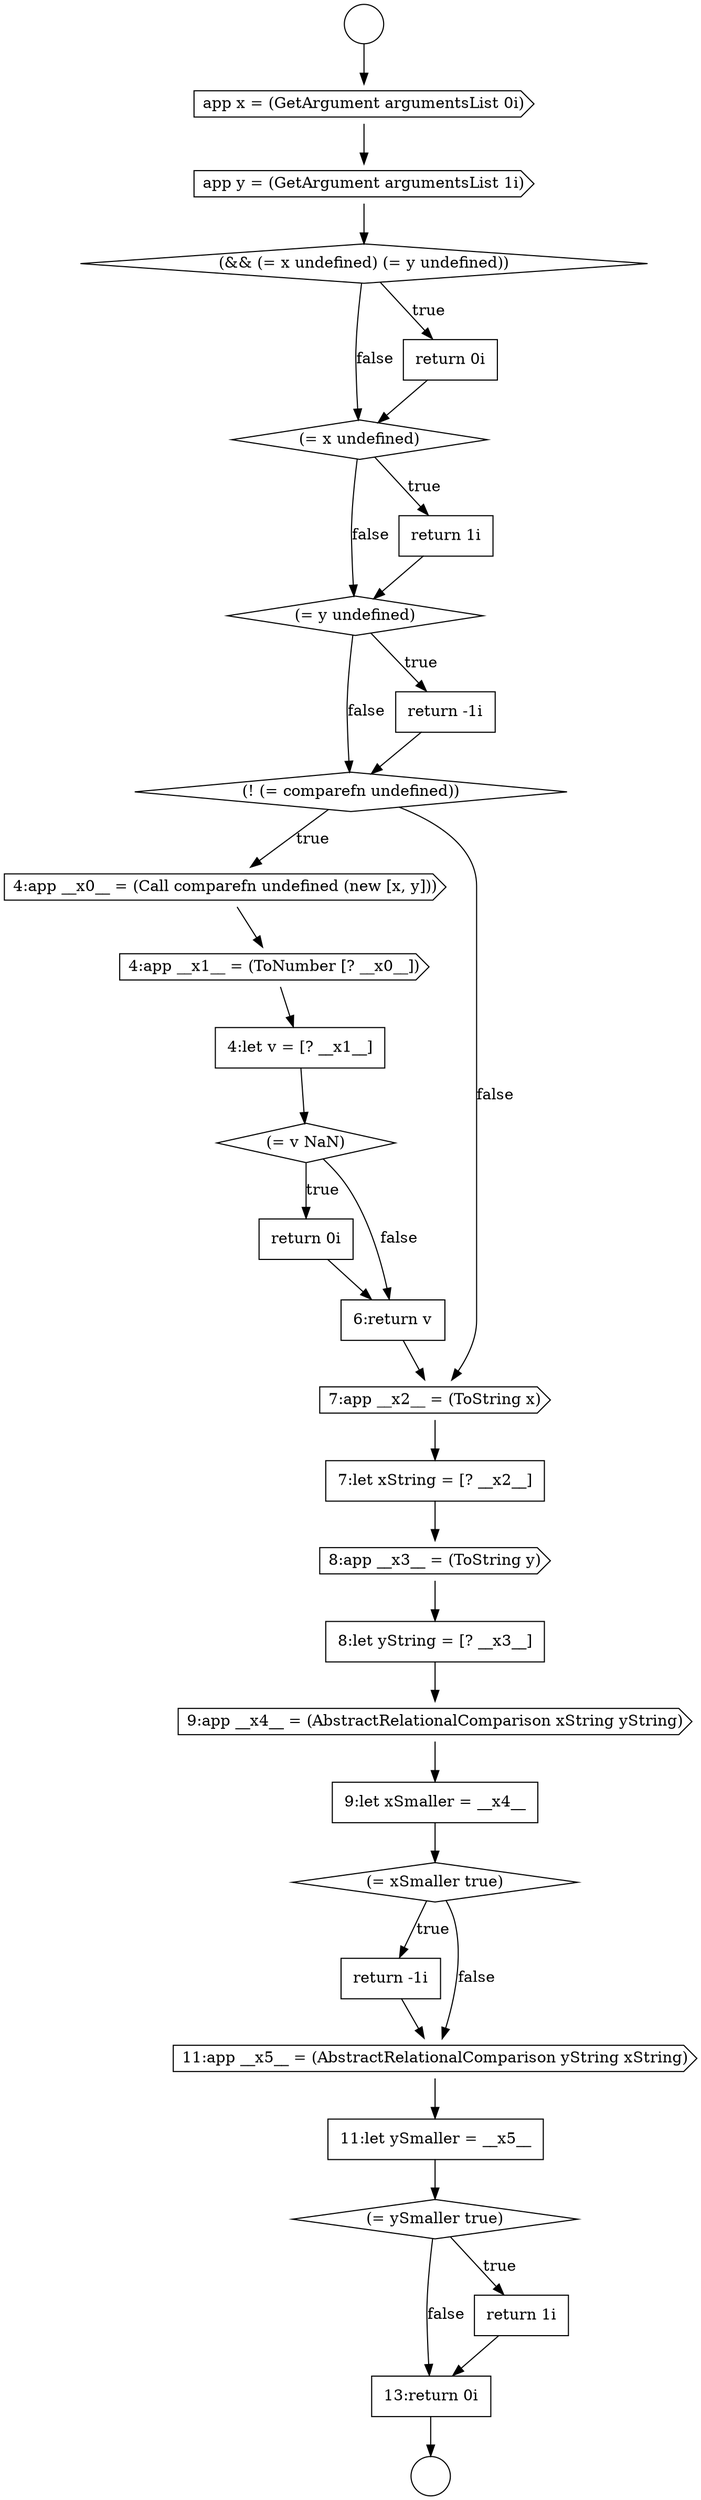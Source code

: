 digraph {
  node14084 [shape=cds, label=<<font color="black">8:app __x3__ = (ToString y)</font>> color="black" fillcolor="white" style=filled]
  node14089 [shape=none, margin=0, label=<<font color="black">
    <table border="0" cellborder="1" cellspacing="0" cellpadding="10">
      <tr><td align="left">return -1i</td></tr>
    </table>
  </font>> color="black" fillcolor="white" style=filled]
  node14088 [shape=diamond, label=<<font color="black">(= xSmaller true)</font>> color="black" fillcolor="white" style=filled]
  node14066 [shape=circle label=" " color="black" fillcolor="white" style=filled]
  node14071 [shape=diamond, label=<<font color="black">(= x undefined)</font>> color="black" fillcolor="white" style=filled]
  node14075 [shape=diamond, label=<<font color="black">(! (= comparefn undefined))</font>> color="black" fillcolor="white" style=filled]
  node14067 [shape=cds, label=<<font color="black">app x = (GetArgument argumentsList 0i)</font>> color="black" fillcolor="white" style=filled]
  node14080 [shape=none, margin=0, label=<<font color="black">
    <table border="0" cellborder="1" cellspacing="0" cellpadding="10">
      <tr><td align="left">return 0i</td></tr>
    </table>
  </font>> color="black" fillcolor="white" style=filled]
  node14068 [shape=cds, label=<<font color="black">app y = (GetArgument argumentsList 1i)</font>> color="black" fillcolor="white" style=filled]
  node14091 [shape=none, margin=0, label=<<font color="black">
    <table border="0" cellborder="1" cellspacing="0" cellpadding="10">
      <tr><td align="left">11:let ySmaller = __x5__</td></tr>
    </table>
  </font>> color="black" fillcolor="white" style=filled]
  node14073 [shape=diamond, label=<<font color="black">(= y undefined)</font>> color="black" fillcolor="white" style=filled]
  node14094 [shape=none, margin=0, label=<<font color="black">
    <table border="0" cellborder="1" cellspacing="0" cellpadding="10">
      <tr><td align="left">13:return 0i</td></tr>
    </table>
  </font>> color="black" fillcolor="white" style=filled]
  node14078 [shape=none, margin=0, label=<<font color="black">
    <table border="0" cellborder="1" cellspacing="0" cellpadding="10">
      <tr><td align="left">4:let v = [? __x1__]</td></tr>
    </table>
  </font>> color="black" fillcolor="white" style=filled]
  node14093 [shape=none, margin=0, label=<<font color="black">
    <table border="0" cellborder="1" cellspacing="0" cellpadding="10">
      <tr><td align="left">return 1i</td></tr>
    </table>
  </font>> color="black" fillcolor="white" style=filled]
  node14092 [shape=diamond, label=<<font color="black">(= ySmaller true)</font>> color="black" fillcolor="white" style=filled]
  node14085 [shape=none, margin=0, label=<<font color="black">
    <table border="0" cellborder="1" cellspacing="0" cellpadding="10">
      <tr><td align="left">8:let yString = [? __x3__]</td></tr>
    </table>
  </font>> color="black" fillcolor="white" style=filled]
  node14077 [shape=cds, label=<<font color="black">4:app __x1__ = (ToNumber [? __x0__])</font>> color="black" fillcolor="white" style=filled]
  node14072 [shape=none, margin=0, label=<<font color="black">
    <table border="0" cellborder="1" cellspacing="0" cellpadding="10">
      <tr><td align="left">return 1i</td></tr>
    </table>
  </font>> color="black" fillcolor="white" style=filled]
  node14076 [shape=cds, label=<<font color="black">4:app __x0__ = (Call comparefn undefined (new [x, y]))</font>> color="black" fillcolor="white" style=filled]
  node14074 [shape=none, margin=0, label=<<font color="black">
    <table border="0" cellborder="1" cellspacing="0" cellpadding="10">
      <tr><td align="left">return -1i</td></tr>
    </table>
  </font>> color="black" fillcolor="white" style=filled]
  node14082 [shape=cds, label=<<font color="black">7:app __x2__ = (ToString x)</font>> color="black" fillcolor="white" style=filled]
  node14081 [shape=none, margin=0, label=<<font color="black">
    <table border="0" cellborder="1" cellspacing="0" cellpadding="10">
      <tr><td align="left">6:return v</td></tr>
    </table>
  </font>> color="black" fillcolor="white" style=filled]
  node14086 [shape=cds, label=<<font color="black">9:app __x4__ = (AbstractRelationalComparison xString yString)</font>> color="black" fillcolor="white" style=filled]
  node14083 [shape=none, margin=0, label=<<font color="black">
    <table border="0" cellborder="1" cellspacing="0" cellpadding="10">
      <tr><td align="left">7:let xString = [? __x2__]</td></tr>
    </table>
  </font>> color="black" fillcolor="white" style=filled]
  node14079 [shape=diamond, label=<<font color="black">(= v NaN)</font>> color="black" fillcolor="white" style=filled]
  node14069 [shape=diamond, label=<<font color="black">(&amp;&amp; (= x undefined) (= y undefined))</font>> color="black" fillcolor="white" style=filled]
  node14065 [shape=circle label=" " color="black" fillcolor="white" style=filled]
  node14070 [shape=none, margin=0, label=<<font color="black">
    <table border="0" cellborder="1" cellspacing="0" cellpadding="10">
      <tr><td align="left">return 0i</td></tr>
    </table>
  </font>> color="black" fillcolor="white" style=filled]
  node14090 [shape=cds, label=<<font color="black">11:app __x5__ = (AbstractRelationalComparison yString xString)</font>> color="black" fillcolor="white" style=filled]
  node14087 [shape=none, margin=0, label=<<font color="black">
    <table border="0" cellborder="1" cellspacing="0" cellpadding="10">
      <tr><td align="left">9:let xSmaller = __x4__</td></tr>
    </table>
  </font>> color="black" fillcolor="white" style=filled]
  node14084 -> node14085 [ color="black"]
  node14072 -> node14073 [ color="black"]
  node14090 -> node14091 [ color="black"]
  node14087 -> node14088 [ color="black"]
  node14088 -> node14089 [label=<<font color="black">true</font>> color="black"]
  node14088 -> node14090 [label=<<font color="black">false</font>> color="black"]
  node14075 -> node14076 [label=<<font color="black">true</font>> color="black"]
  node14075 -> node14082 [label=<<font color="black">false</font>> color="black"]
  node14073 -> node14074 [label=<<font color="black">true</font>> color="black"]
  node14073 -> node14075 [label=<<font color="black">false</font>> color="black"]
  node14076 -> node14077 [ color="black"]
  node14092 -> node14093 [label=<<font color="black">true</font>> color="black"]
  node14092 -> node14094 [label=<<font color="black">false</font>> color="black"]
  node14081 -> node14082 [ color="black"]
  node14065 -> node14067 [ color="black"]
  node14080 -> node14081 [ color="black"]
  node14078 -> node14079 [ color="black"]
  node14069 -> node14070 [label=<<font color="black">true</font>> color="black"]
  node14069 -> node14071 [label=<<font color="black">false</font>> color="black"]
  node14077 -> node14078 [ color="black"]
  node14091 -> node14092 [ color="black"]
  node14089 -> node14090 [ color="black"]
  node14068 -> node14069 [ color="black"]
  node14085 -> node14086 [ color="black"]
  node14093 -> node14094 [ color="black"]
  node14071 -> node14072 [label=<<font color="black">true</font>> color="black"]
  node14071 -> node14073 [label=<<font color="black">false</font>> color="black"]
  node14070 -> node14071 [ color="black"]
  node14083 -> node14084 [ color="black"]
  node14086 -> node14087 [ color="black"]
  node14079 -> node14080 [label=<<font color="black">true</font>> color="black"]
  node14079 -> node14081 [label=<<font color="black">false</font>> color="black"]
  node14074 -> node14075 [ color="black"]
  node14082 -> node14083 [ color="black"]
  node14094 -> node14066 [ color="black"]
  node14067 -> node14068 [ color="black"]
}
